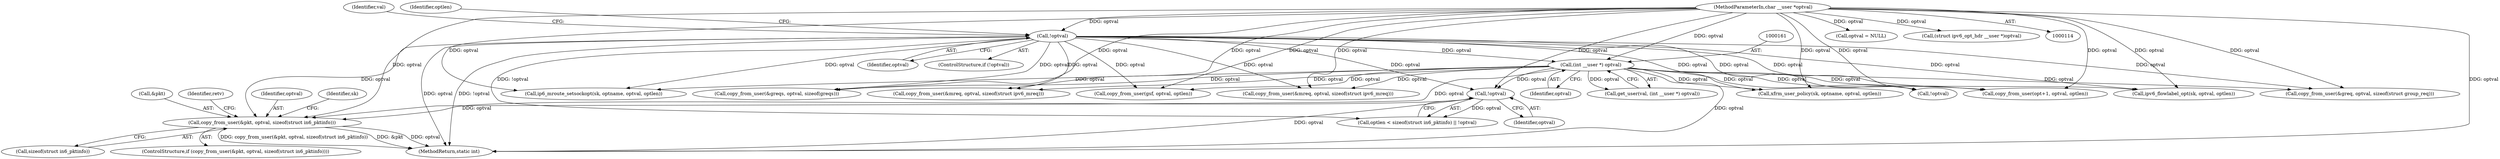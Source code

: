digraph "0_linux_45f6fad84cc305103b28d73482b344d7f5b76f39_11@API" {
"1000963" [label="(Call,copy_from_user(&pkt, optval, sizeof(struct in6_pktinfo)))"];
"1000144" [label="(Call,!optval)"];
"1000118" [label="(MethodParameterIn,char __user *optval)"];
"1000959" [label="(Call,!optval)"];
"1000160" [label="(Call,(int __user *) optval)"];
"1000960" [label="(Identifier,optval)"];
"1001569" [label="(Call,copy_from_user(&greqs, optval, sizeof(greqs)))"];
"1000967" [label="(Call,sizeof(struct in6_pktinfo))"];
"1000954" [label="(Call,optlen < sizeof(struct in6_pktinfo) || !optval)"];
"1001897" [label="(Call,xfrm_user_policy(sk, optname, optval, optlen))"];
"1001876" [label="(Call,ipv6_flowlabel_opt(sk, optval, optlen))"];
"1000145" [label="(Identifier,optval)"];
"1000179" [label="(Call,ip6_mroute_setsockopt(sk, optname, optval, optlen))"];
"1000978" [label="(Identifier,sk)"];
"1000144" [label="(Call,!optval)"];
"1001446" [label="(Call,copy_from_user(&mreq, optval, sizeof(struct ipv6_mreq)))"];
"1000962" [label="(ControlStructure,if (copy_from_user(&pkt, optval, sizeof(struct in6_pktinfo))))"];
"1000810" [label="(Call,optval = NULL)"];
"1000118" [label="(MethodParameterIn,char __user *optval)"];
"1000966" [label="(Identifier,optval)"];
"1002065" [label="(MethodReturn,static int)"];
"1000865" [label="(Call,(struct ipv6_opt_hdr __user *)optval)"];
"1000147" [label="(Identifier,val)"];
"1001721" [label="(Call,copy_from_user(gsf, optval, optlen))"];
"1001396" [label="(Call,copy_from_user(&mreq, optval, sizeof(struct ipv6_mreq)))"];
"1000815" [label="(Call,!optval)"];
"1000964" [label="(Call,&pkt)"];
"1000158" [label="(Call,get_user(val, (int __user *) optval))"];
"1000959" [label="(Call,!optval)"];
"1000160" [label="(Call,(int __user *) optval)"];
"1000143" [label="(ControlStructure,if (!optval))"];
"1001497" [label="(Call,copy_from_user(&greq, optval, sizeof(struct group_req)))"];
"1000162" [label="(Identifier,optval)"];
"1001099" [label="(Call,copy_from_user(opt+1, optval, optlen))"];
"1000971" [label="(Identifier,retv)"];
"1000963" [label="(Call,copy_from_user(&pkt, optval, sizeof(struct in6_pktinfo)))"];
"1000153" [label="(Identifier,optlen)"];
"1000963" -> "1000962"  [label="AST: "];
"1000963" -> "1000967"  [label="CFG: "];
"1000964" -> "1000963"  [label="AST: "];
"1000966" -> "1000963"  [label="AST: "];
"1000967" -> "1000963"  [label="AST: "];
"1000971" -> "1000963"  [label="CFG: "];
"1000978" -> "1000963"  [label="CFG: "];
"1000963" -> "1002065"  [label="DDG: &pkt"];
"1000963" -> "1002065"  [label="DDG: optval"];
"1000963" -> "1002065"  [label="DDG: copy_from_user(&pkt, optval, sizeof(struct in6_pktinfo))"];
"1000144" -> "1000963"  [label="DDG: optval"];
"1000959" -> "1000963"  [label="DDG: optval"];
"1000160" -> "1000963"  [label="DDG: optval"];
"1000118" -> "1000963"  [label="DDG: optval"];
"1000144" -> "1000143"  [label="AST: "];
"1000144" -> "1000145"  [label="CFG: "];
"1000145" -> "1000144"  [label="AST: "];
"1000147" -> "1000144"  [label="CFG: "];
"1000153" -> "1000144"  [label="CFG: "];
"1000144" -> "1002065"  [label="DDG: !optval"];
"1000144" -> "1002065"  [label="DDG: optval"];
"1000118" -> "1000144"  [label="DDG: optval"];
"1000144" -> "1000160"  [label="DDG: optval"];
"1000144" -> "1000179"  [label="DDG: optval"];
"1000144" -> "1000815"  [label="DDG: optval"];
"1000144" -> "1000954"  [label="DDG: !optval"];
"1000144" -> "1000959"  [label="DDG: optval"];
"1000144" -> "1001099"  [label="DDG: optval"];
"1000144" -> "1001396"  [label="DDG: optval"];
"1000144" -> "1001446"  [label="DDG: optval"];
"1000144" -> "1001497"  [label="DDG: optval"];
"1000144" -> "1001569"  [label="DDG: optval"];
"1000144" -> "1001721"  [label="DDG: optval"];
"1000144" -> "1001876"  [label="DDG: optval"];
"1000144" -> "1001897"  [label="DDG: optval"];
"1000118" -> "1000114"  [label="AST: "];
"1000118" -> "1002065"  [label="DDG: optval"];
"1000118" -> "1000160"  [label="DDG: optval"];
"1000118" -> "1000179"  [label="DDG: optval"];
"1000118" -> "1000810"  [label="DDG: optval"];
"1000118" -> "1000815"  [label="DDG: optval"];
"1000118" -> "1000865"  [label="DDG: optval"];
"1000118" -> "1000959"  [label="DDG: optval"];
"1000118" -> "1001099"  [label="DDG: optval"];
"1000118" -> "1001396"  [label="DDG: optval"];
"1000118" -> "1001446"  [label="DDG: optval"];
"1000118" -> "1001497"  [label="DDG: optval"];
"1000118" -> "1001569"  [label="DDG: optval"];
"1000118" -> "1001721"  [label="DDG: optval"];
"1000118" -> "1001876"  [label="DDG: optval"];
"1000118" -> "1001897"  [label="DDG: optval"];
"1000959" -> "1000954"  [label="AST: "];
"1000959" -> "1000960"  [label="CFG: "];
"1000960" -> "1000959"  [label="AST: "];
"1000954" -> "1000959"  [label="CFG: "];
"1000959" -> "1002065"  [label="DDG: optval"];
"1000959" -> "1000954"  [label="DDG: optval"];
"1000160" -> "1000959"  [label="DDG: optval"];
"1000160" -> "1000158"  [label="AST: "];
"1000160" -> "1000162"  [label="CFG: "];
"1000161" -> "1000160"  [label="AST: "];
"1000162" -> "1000160"  [label="AST: "];
"1000158" -> "1000160"  [label="CFG: "];
"1000160" -> "1002065"  [label="DDG: optval"];
"1000160" -> "1000158"  [label="DDG: optval"];
"1000160" -> "1000179"  [label="DDG: optval"];
"1000160" -> "1000815"  [label="DDG: optval"];
"1000160" -> "1001099"  [label="DDG: optval"];
"1000160" -> "1001396"  [label="DDG: optval"];
"1000160" -> "1001446"  [label="DDG: optval"];
"1000160" -> "1001497"  [label="DDG: optval"];
"1000160" -> "1001569"  [label="DDG: optval"];
"1000160" -> "1001721"  [label="DDG: optval"];
"1000160" -> "1001876"  [label="DDG: optval"];
"1000160" -> "1001897"  [label="DDG: optval"];
}
